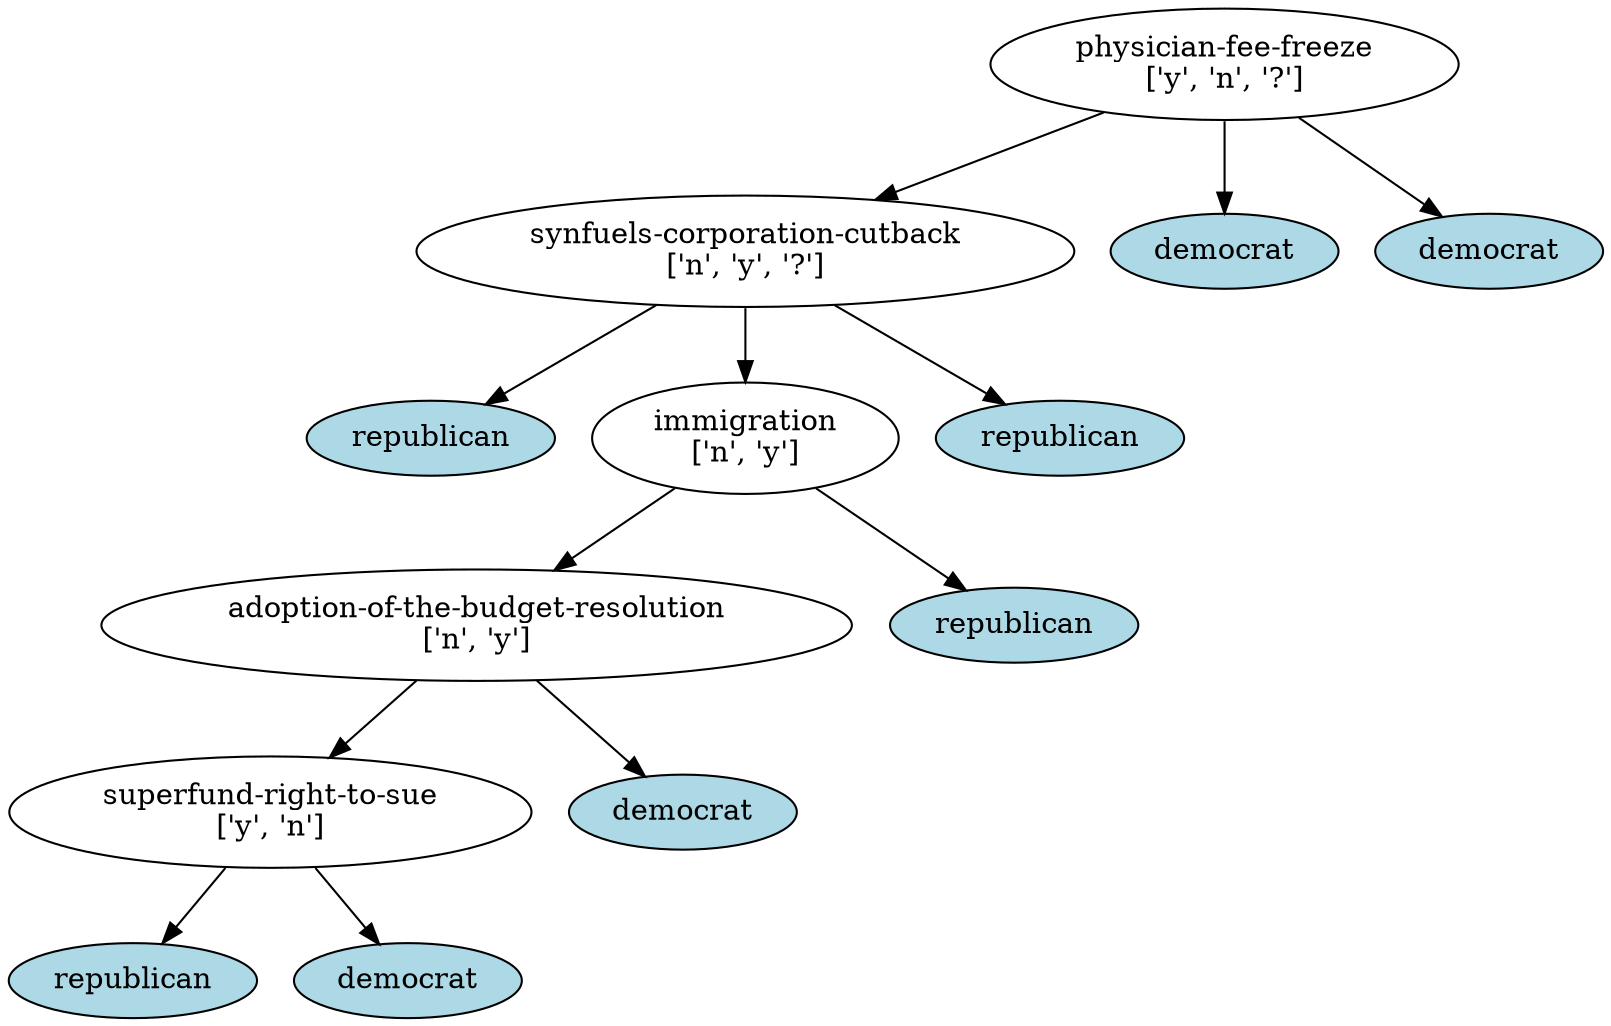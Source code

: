 digraph {
	"physician-fee-freeze
['y', 'n', '?']_5431100672" [label="physician-fee-freeze
['y', 'n', '?']"]
	"synfuels-corporation-cutback
['n', 'y', '?']_5431104416" [label="synfuels-corporation-cutback
['n', 'y', '?']"]
	"physician-fee-freeze
['y', 'n', '?']_5431100672" -> "synfuels-corporation-cutback
['n', 'y', '?']_5431104416"
	"synfuels-corporation-cutback
['n', 'y', '?']_5431104416" [label="synfuels-corporation-cutback
['n', 'y', '?']"]
	republican_5431114688 [label=republican fillcolor=lightblue style=filled]
	"synfuels-corporation-cutback
['n', 'y', '?']_5431104416" -> republican_5431114688
	"immigration
['n', 'y']_5431109504" [label="immigration
['n', 'y']"]
	"synfuels-corporation-cutback
['n', 'y', '?']_5431104416" -> "immigration
['n', 'y']_5431109504"
	"immigration
['n', 'y']_5431109504" [label="immigration
['n', 'y']"]
	"adoption-of-the-budget-resolution
['n', 'y']_5431103504" [label="adoption-of-the-budget-resolution
['n', 'y']"]
	"immigration
['n', 'y']_5431109504" -> "adoption-of-the-budget-resolution
['n', 'y']_5431103504"
	"adoption-of-the-budget-resolution
['n', 'y']_5431103504" [label="adoption-of-the-budget-resolution
['n', 'y']"]
	"superfund-right-to-sue
['y', 'n']_5431108496" [label="superfund-right-to-sue
['y', 'n']"]
	"adoption-of-the-budget-resolution
['n', 'y']_5431103504" -> "superfund-right-to-sue
['y', 'n']_5431108496"
	"superfund-right-to-sue
['y', 'n']_5431108496" [label="superfund-right-to-sue
['y', 'n']"]
	republican_5431113344 [label=republican fillcolor=lightblue style=filled]
	"superfund-right-to-sue
['y', 'n']_5431108496" -> republican_5431113344
	democrat_5431112384 [label=democrat fillcolor=lightblue style=filled]
	"superfund-right-to-sue
['y', 'n']_5431108496" -> democrat_5431112384
	democrat_5431109696 [label=democrat fillcolor=lightblue style=filled]
	"adoption-of-the-budget-resolution
['n', 'y']_5431103504" -> democrat_5431109696
	republican_5431106816 [label=republican fillcolor=lightblue style=filled]
	"immigration
['n', 'y']_5431109504" -> republican_5431106816
	republican_5431115264 [label=republican fillcolor=lightblue style=filled]
	"synfuels-corporation-cutback
['n', 'y', '?']_5431104416" -> republican_5431115264
	democrat_4553457488 [label=democrat fillcolor=lightblue style=filled]
	"physician-fee-freeze
['y', 'n', '?']_5431100672" -> democrat_4553457488
	democrat_5431114496 [label=democrat fillcolor=lightblue style=filled]
	"physician-fee-freeze
['y', 'n', '?']_5431100672" -> democrat_5431114496
}
